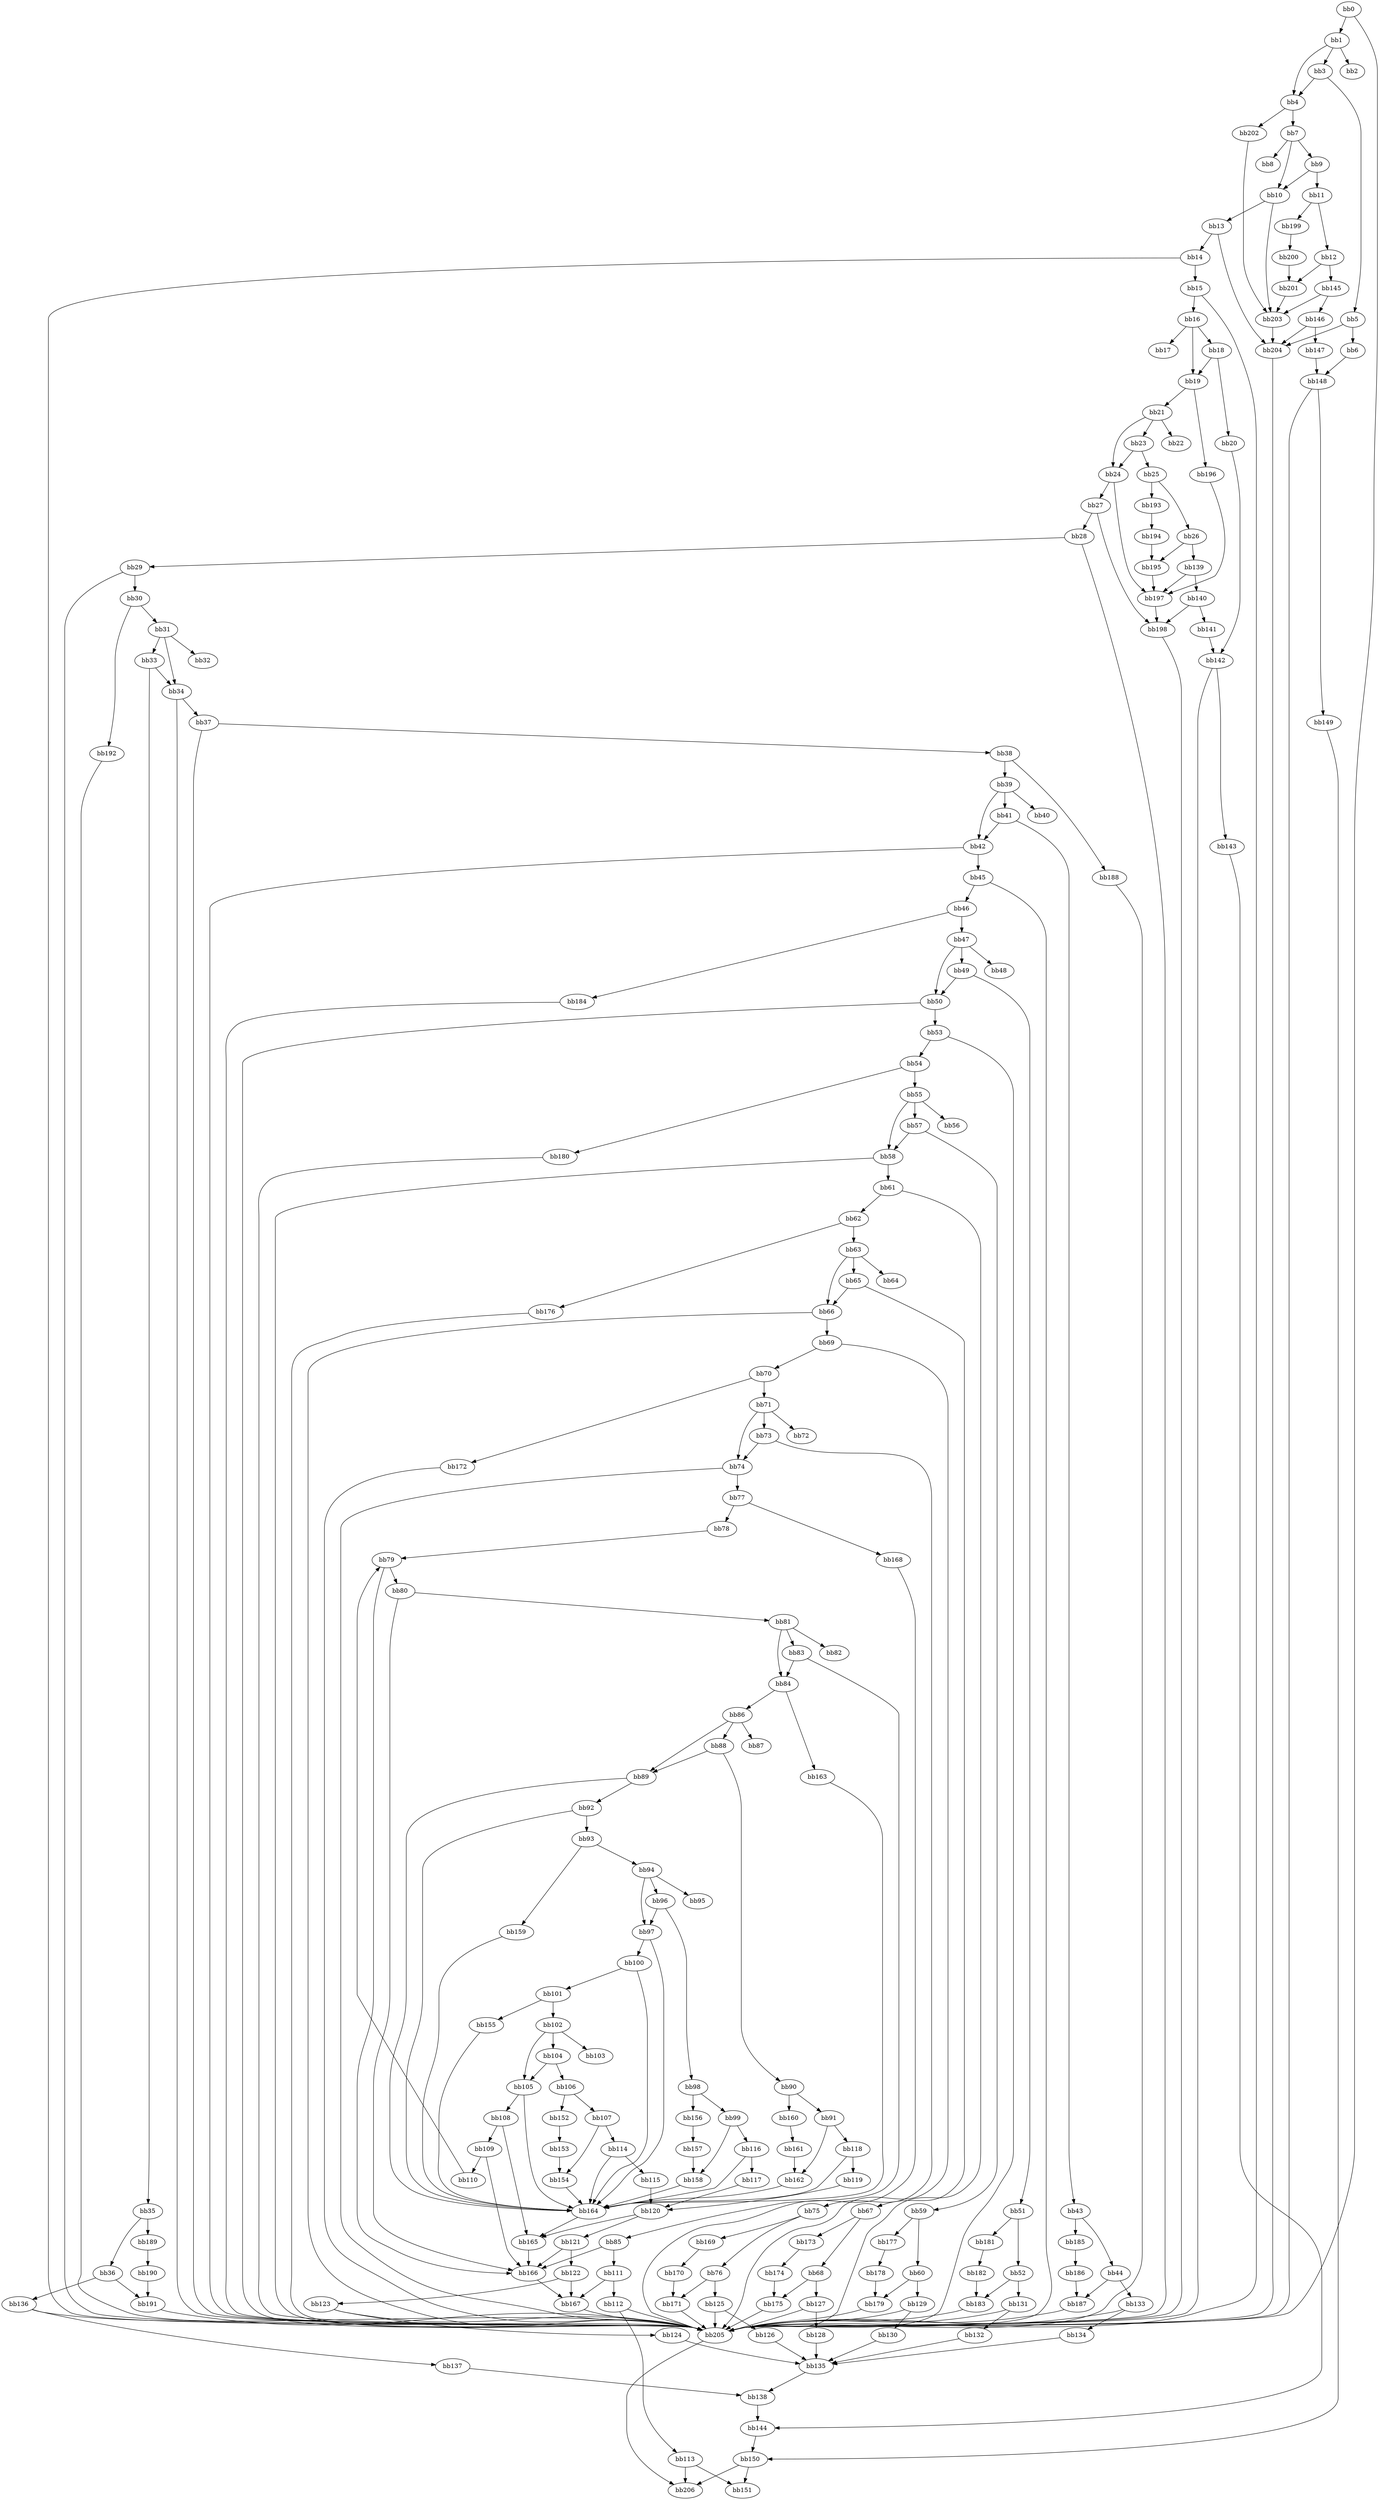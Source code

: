 digraph {
    0 [ label = "bb0\l" ]
    1 [ label = "bb1\l" ]
    2 [ label = "bb2\l" ]
    3 [ label = "bb3\l" ]
    4 [ label = "bb4\l" ]
    5 [ label = "bb5\l" ]
    6 [ label = "bb6\l" ]
    7 [ label = "bb7\l" ]
    8 [ label = "bb8\l" ]
    9 [ label = "bb9\l" ]
    10 [ label = "bb10\l" ]
    11 [ label = "bb11\l" ]
    12 [ label = "bb12\l" ]
    13 [ label = "bb13\l" ]
    14 [ label = "bb14\l" ]
    15 [ label = "bb15\l" ]
    16 [ label = "bb16\l" ]
    17 [ label = "bb17\l" ]
    18 [ label = "bb18\l" ]
    19 [ label = "bb19\l" ]
    20 [ label = "bb20\l" ]
    21 [ label = "bb21\l" ]
    22 [ label = "bb22\l" ]
    23 [ label = "bb23\l" ]
    24 [ label = "bb24\l" ]
    25 [ label = "bb25\l" ]
    26 [ label = "bb26\l" ]
    27 [ label = "bb27\l" ]
    28 [ label = "bb28\l" ]
    29 [ label = "bb29\l" ]
    30 [ label = "bb30\l" ]
    31 [ label = "bb31\l" ]
    32 [ label = "bb32\l" ]
    33 [ label = "bb33\l" ]
    34 [ label = "bb34\l" ]
    35 [ label = "bb35\l" ]
    36 [ label = "bb36\l" ]
    37 [ label = "bb37\l" ]
    38 [ label = "bb38\l" ]
    39 [ label = "bb39\l" ]
    40 [ label = "bb40\l" ]
    41 [ label = "bb41\l" ]
    42 [ label = "bb42\l" ]
    43 [ label = "bb43\l" ]
    44 [ label = "bb44\l" ]
    45 [ label = "bb45\l" ]
    46 [ label = "bb46\l" ]
    47 [ label = "bb47\l" ]
    48 [ label = "bb48\l" ]
    49 [ label = "bb49\l" ]
    50 [ label = "bb50\l" ]
    51 [ label = "bb51\l" ]
    52 [ label = "bb52\l" ]
    53 [ label = "bb53\l" ]
    54 [ label = "bb54\l" ]
    55 [ label = "bb55\l" ]
    56 [ label = "bb56\l" ]
    57 [ label = "bb57\l" ]
    58 [ label = "bb58\l" ]
    59 [ label = "bb59\l" ]
    60 [ label = "bb60\l" ]
    61 [ label = "bb61\l" ]
    62 [ label = "bb62\l" ]
    63 [ label = "bb63\l" ]
    64 [ label = "bb64\l" ]
    65 [ label = "bb65\l" ]
    66 [ label = "bb66\l" ]
    67 [ label = "bb67\l" ]
    68 [ label = "bb68\l" ]
    69 [ label = "bb69\l" ]
    70 [ label = "bb70\l" ]
    71 [ label = "bb71\l" ]
    72 [ label = "bb72\l" ]
    73 [ label = "bb73\l" ]
    74 [ label = "bb74\l" ]
    75 [ label = "bb75\l" ]
    76 [ label = "bb76\l" ]
    77 [ label = "bb77\l" ]
    78 [ label = "bb78\l" ]
    79 [ label = "bb79\l" ]
    80 [ label = "bb80\l" ]
    81 [ label = "bb81\l" ]
    82 [ label = "bb82\l" ]
    83 [ label = "bb83\l" ]
    84 [ label = "bb84\l" ]
    85 [ label = "bb85\l" ]
    86 [ label = "bb86\l" ]
    87 [ label = "bb87\l" ]
    88 [ label = "bb88\l" ]
    89 [ label = "bb89\l" ]
    90 [ label = "bb90\l" ]
    91 [ label = "bb91\l" ]
    92 [ label = "bb92\l" ]
    93 [ label = "bb93\l" ]
    94 [ label = "bb94\l" ]
    95 [ label = "bb95\l" ]
    96 [ label = "bb96\l" ]
    97 [ label = "bb97\l" ]
    98 [ label = "bb98\l" ]
    99 [ label = "bb99\l" ]
    100 [ label = "bb100\l" ]
    101 [ label = "bb101\l" ]
    102 [ label = "bb102\l" ]
    103 [ label = "bb103\l" ]
    104 [ label = "bb104\l" ]
    105 [ label = "bb105\l" ]
    106 [ label = "bb106\l" ]
    107 [ label = "bb107\l" ]
    108 [ label = "bb108\l" ]
    109 [ label = "bb109\l" ]
    110 [ label = "bb110\l" ]
    111 [ label = "bb111\l" ]
    112 [ label = "bb112\l" ]
    113 [ label = "bb113\l" ]
    114 [ label = "bb114\l" ]
    115 [ label = "bb115\l" ]
    116 [ label = "bb116\l" ]
    117 [ label = "bb117\l" ]
    118 [ label = "bb118\l" ]
    119 [ label = "bb119\l" ]
    120 [ label = "bb120\l" ]
    121 [ label = "bb121\l" ]
    122 [ label = "bb122\l" ]
    123 [ label = "bb123\l" ]
    124 [ label = "bb124\l" ]
    125 [ label = "bb125\l" ]
    126 [ label = "bb126\l" ]
    127 [ label = "bb127\l" ]
    128 [ label = "bb128\l" ]
    129 [ label = "bb129\l" ]
    130 [ label = "bb130\l" ]
    131 [ label = "bb131\l" ]
    132 [ label = "bb132\l" ]
    133 [ label = "bb133\l" ]
    134 [ label = "bb134\l" ]
    135 [ label = "bb135\l" ]
    136 [ label = "bb136\l" ]
    137 [ label = "bb137\l" ]
    138 [ label = "bb138\l" ]
    139 [ label = "bb139\l" ]
    140 [ label = "bb140\l" ]
    141 [ label = "bb141\l" ]
    142 [ label = "bb142\l" ]
    143 [ label = "bb143\l" ]
    144 [ label = "bb144\l" ]
    145 [ label = "bb145\l" ]
    146 [ label = "bb146\l" ]
    147 [ label = "bb147\l" ]
    148 [ label = "bb148\l" ]
    149 [ label = "bb149\l" ]
    150 [ label = "bb150\l" ]
    151 [ label = "bb151\l" ]
    152 [ label = "bb152\l" ]
    153 [ label = "bb153\l" ]
    154 [ label = "bb154\l" ]
    155 [ label = "bb155\l" ]
    156 [ label = "bb156\l" ]
    157 [ label = "bb157\l" ]
    158 [ label = "bb158\l" ]
    159 [ label = "bb159\l" ]
    160 [ label = "bb160\l" ]
    161 [ label = "bb161\l" ]
    162 [ label = "bb162\l" ]
    163 [ label = "bb163\l" ]
    164 [ label = "bb164\l" ]
    165 [ label = "bb165\l" ]
    166 [ label = "bb166\l" ]
    167 [ label = "bb167\l" ]
    168 [ label = "bb168\l" ]
    169 [ label = "bb169\l" ]
    170 [ label = "bb170\l" ]
    171 [ label = "bb171\l" ]
    172 [ label = "bb172\l" ]
    173 [ label = "bb173\l" ]
    174 [ label = "bb174\l" ]
    175 [ label = "bb175\l" ]
    176 [ label = "bb176\l" ]
    177 [ label = "bb177\l" ]
    178 [ label = "bb178\l" ]
    179 [ label = "bb179\l" ]
    180 [ label = "bb180\l" ]
    181 [ label = "bb181\l" ]
    182 [ label = "bb182\l" ]
    183 [ label = "bb183\l" ]
    184 [ label = "bb184\l" ]
    185 [ label = "bb185\l" ]
    186 [ label = "bb186\l" ]
    187 [ label = "bb187\l" ]
    188 [ label = "bb188\l" ]
    189 [ label = "bb189\l" ]
    190 [ label = "bb190\l" ]
    191 [ label = "bb191\l" ]
    192 [ label = "bb192\l" ]
    193 [ label = "bb193\l" ]
    194 [ label = "bb194\l" ]
    195 [ label = "bb195\l" ]
    196 [ label = "bb196\l" ]
    197 [ label = "bb197\l" ]
    198 [ label = "bb198\l" ]
    199 [ label = "bb199\l" ]
    200 [ label = "bb200\l" ]
    201 [ label = "bb201\l" ]
    202 [ label = "bb202\l" ]
    203 [ label = "bb203\l" ]
    204 [ label = "bb204\l" ]
    205 [ label = "bb205\l" ]
    206 [ label = "bb206\l" ]
    0 -> 1 [ ]
    0 -> 205 [ ]
    1 -> 2 [ ]
    1 -> 3 [ ]
    1 -> 4 [ ]
    3 -> 4 [ ]
    3 -> 5 [ ]
    4 -> 7 [ ]
    4 -> 202 [ ]
    5 -> 6 [ ]
    5 -> 204 [ ]
    6 -> 148 [ ]
    7 -> 8 [ ]
    7 -> 9 [ ]
    7 -> 10 [ ]
    9 -> 10 [ ]
    9 -> 11 [ ]
    10 -> 13 [ ]
    10 -> 203 [ ]
    11 -> 12 [ ]
    11 -> 199 [ ]
    12 -> 145 [ ]
    12 -> 201 [ ]
    13 -> 14 [ ]
    13 -> 204 [ ]
    14 -> 15 [ ]
    14 -> 205 [ ]
    15 -> 16 [ ]
    15 -> 205 [ ]
    16 -> 17 [ ]
    16 -> 18 [ ]
    16 -> 19 [ ]
    18 -> 19 [ ]
    18 -> 20 [ ]
    19 -> 21 [ ]
    19 -> 196 [ ]
    20 -> 142 [ ]
    21 -> 22 [ ]
    21 -> 23 [ ]
    21 -> 24 [ ]
    23 -> 24 [ ]
    23 -> 25 [ ]
    24 -> 27 [ ]
    24 -> 197 [ ]
    25 -> 26 [ ]
    25 -> 193 [ ]
    26 -> 139 [ ]
    26 -> 195 [ ]
    27 -> 28 [ ]
    27 -> 198 [ ]
    28 -> 29 [ ]
    28 -> 205 [ ]
    29 -> 30 [ ]
    29 -> 205 [ ]
    30 -> 31 [ ]
    30 -> 192 [ ]
    31 -> 32 [ ]
    31 -> 33 [ ]
    31 -> 34 [ ]
    33 -> 34 [ ]
    33 -> 35 [ ]
    34 -> 37 [ ]
    34 -> 205 [ ]
    35 -> 36 [ ]
    35 -> 189 [ ]
    36 -> 136 [ ]
    36 -> 191 [ ]
    37 -> 38 [ ]
    37 -> 205 [ ]
    38 -> 39 [ ]
    38 -> 188 [ ]
    39 -> 40 [ ]
    39 -> 41 [ ]
    39 -> 42 [ ]
    41 -> 42 [ ]
    41 -> 43 [ ]
    42 -> 45 [ ]
    42 -> 205 [ ]
    43 -> 44 [ ]
    43 -> 185 [ ]
    44 -> 133 [ ]
    44 -> 187 [ ]
    45 -> 46 [ ]
    45 -> 205 [ ]
    46 -> 47 [ ]
    46 -> 184 [ ]
    47 -> 48 [ ]
    47 -> 49 [ ]
    47 -> 50 [ ]
    49 -> 50 [ ]
    49 -> 51 [ ]
    50 -> 53 [ ]
    50 -> 205 [ ]
    51 -> 52 [ ]
    51 -> 181 [ ]
    52 -> 131 [ ]
    52 -> 183 [ ]
    53 -> 54 [ ]
    53 -> 205 [ ]
    54 -> 55 [ ]
    54 -> 180 [ ]
    55 -> 56 [ ]
    55 -> 57 [ ]
    55 -> 58 [ ]
    57 -> 58 [ ]
    57 -> 59 [ ]
    58 -> 61 [ ]
    58 -> 205 [ ]
    59 -> 60 [ ]
    59 -> 177 [ ]
    60 -> 129 [ ]
    60 -> 179 [ ]
    61 -> 62 [ ]
    61 -> 205 [ ]
    62 -> 63 [ ]
    62 -> 176 [ ]
    63 -> 64 [ ]
    63 -> 65 [ ]
    63 -> 66 [ ]
    65 -> 66 [ ]
    65 -> 67 [ ]
    66 -> 69 [ ]
    66 -> 205 [ ]
    67 -> 68 [ ]
    67 -> 173 [ ]
    68 -> 127 [ ]
    68 -> 175 [ ]
    69 -> 70 [ ]
    69 -> 205 [ ]
    70 -> 71 [ ]
    70 -> 172 [ ]
    71 -> 72 [ ]
    71 -> 73 [ ]
    71 -> 74 [ ]
    73 -> 74 [ ]
    73 -> 75 [ ]
    74 -> 77 [ ]
    74 -> 205 [ ]
    75 -> 76 [ ]
    75 -> 169 [ ]
    76 -> 125 [ ]
    76 -> 171 [ ]
    77 -> 78 [ ]
    77 -> 168 [ ]
    78 -> 79 [ ]
    79 -> 80 [ ]
    79 -> 166 [ ]
    80 -> 81 [ ]
    80 -> 166 [ ]
    81 -> 82 [ ]
    81 -> 83 [ ]
    81 -> 84 [ ]
    83 -> 84 [ ]
    83 -> 85 [ ]
    84 -> 86 [ ]
    84 -> 163 [ ]
    85 -> 111 [ ]
    85 -> 166 [ ]
    86 -> 87 [ ]
    86 -> 88 [ ]
    86 -> 89 [ ]
    88 -> 89 [ ]
    88 -> 90 [ ]
    89 -> 92 [ ]
    89 -> 164 [ ]
    90 -> 91 [ ]
    90 -> 160 [ ]
    91 -> 118 [ ]
    91 -> 162 [ ]
    92 -> 93 [ ]
    92 -> 164 [ ]
    93 -> 94 [ ]
    93 -> 159 [ ]
    94 -> 95 [ ]
    94 -> 96 [ ]
    94 -> 97 [ ]
    96 -> 97 [ ]
    96 -> 98 [ ]
    97 -> 100 [ ]
    97 -> 164 [ ]
    98 -> 99 [ ]
    98 -> 156 [ ]
    99 -> 116 [ ]
    99 -> 158 [ ]
    100 -> 101 [ ]
    100 -> 164 [ ]
    101 -> 102 [ ]
    101 -> 155 [ ]
    102 -> 103 [ ]
    102 -> 104 [ ]
    102 -> 105 [ ]
    104 -> 105 [ ]
    104 -> 106 [ ]
    105 -> 108 [ ]
    105 -> 164 [ ]
    106 -> 107 [ ]
    106 -> 152 [ ]
    107 -> 114 [ ]
    107 -> 154 [ ]
    108 -> 109 [ ]
    108 -> 165 [ ]
    109 -> 110 [ ]
    109 -> 166 [ ]
    110 -> 79 [ ]
    111 -> 112 [ ]
    111 -> 167 [ ]
    112 -> 113 [ ]
    112 -> 205 [ ]
    113 -> 151 [ ]
    113 -> 206 [ ]
    114 -> 115 [ ]
    114 -> 164 [ ]
    115 -> 120 [ ]
    116 -> 117 [ ]
    116 -> 164 [ ]
    117 -> 120 [ ]
    118 -> 119 [ ]
    118 -> 164 [ ]
    119 -> 120 [ ]
    120 -> 121 [ ]
    120 -> 165 [ ]
    121 -> 122 [ ]
    121 -> 166 [ ]
    122 -> 123 [ ]
    122 -> 167 [ ]
    123 -> 124 [ ]
    123 -> 205 [ ]
    124 -> 135 [ ]
    125 -> 126 [ ]
    125 -> 205 [ ]
    126 -> 135 [ ]
    127 -> 128 [ ]
    127 -> 205 [ ]
    128 -> 135 [ ]
    129 -> 130 [ ]
    129 -> 205 [ ]
    130 -> 135 [ ]
    131 -> 132 [ ]
    131 -> 205 [ ]
    132 -> 135 [ ]
    133 -> 134 [ ]
    133 -> 205 [ ]
    134 -> 135 [ ]
    135 -> 138 [ ]
    136 -> 137 [ ]
    136 -> 205 [ ]
    137 -> 138 [ ]
    138 -> 144 [ ]
    139 -> 140 [ ]
    139 -> 197 [ ]
    140 -> 141 [ ]
    140 -> 198 [ ]
    141 -> 142 [ ]
    142 -> 143 [ ]
    142 -> 205 [ ]
    143 -> 144 [ ]
    144 -> 150 [ ]
    145 -> 146 [ ]
    145 -> 203 [ ]
    146 -> 147 [ ]
    146 -> 204 [ ]
    147 -> 148 [ ]
    148 -> 149 [ ]
    148 -> 205 [ ]
    149 -> 150 [ ]
    150 -> 151 [ ]
    150 -> 206 [ ]
    152 -> 153 [ ]
    153 -> 154 [ ]
    154 -> 164 [ ]
    155 -> 164 [ ]
    156 -> 157 [ ]
    157 -> 158 [ ]
    158 -> 164 [ ]
    159 -> 164 [ ]
    160 -> 161 [ ]
    161 -> 162 [ ]
    162 -> 164 [ ]
    163 -> 164 [ ]
    164 -> 165 [ ]
    165 -> 166 [ ]
    166 -> 167 [ ]
    167 -> 205 [ ]
    168 -> 205 [ ]
    169 -> 170 [ ]
    170 -> 171 [ ]
    171 -> 205 [ ]
    172 -> 205 [ ]
    173 -> 174 [ ]
    174 -> 175 [ ]
    175 -> 205 [ ]
    176 -> 205 [ ]
    177 -> 178 [ ]
    178 -> 179 [ ]
    179 -> 205 [ ]
    180 -> 205 [ ]
    181 -> 182 [ ]
    182 -> 183 [ ]
    183 -> 205 [ ]
    184 -> 205 [ ]
    185 -> 186 [ ]
    186 -> 187 [ ]
    187 -> 205 [ ]
    188 -> 205 [ ]
    189 -> 190 [ ]
    190 -> 191 [ ]
    191 -> 205 [ ]
    192 -> 205 [ ]
    193 -> 194 [ ]
    194 -> 195 [ ]
    195 -> 197 [ ]
    196 -> 197 [ ]
    197 -> 198 [ ]
    198 -> 205 [ ]
    199 -> 200 [ ]
    200 -> 201 [ ]
    201 -> 203 [ ]
    202 -> 203 [ ]
    203 -> 204 [ ]
    204 -> 205 [ ]
    205 -> 206 [ ]
}

